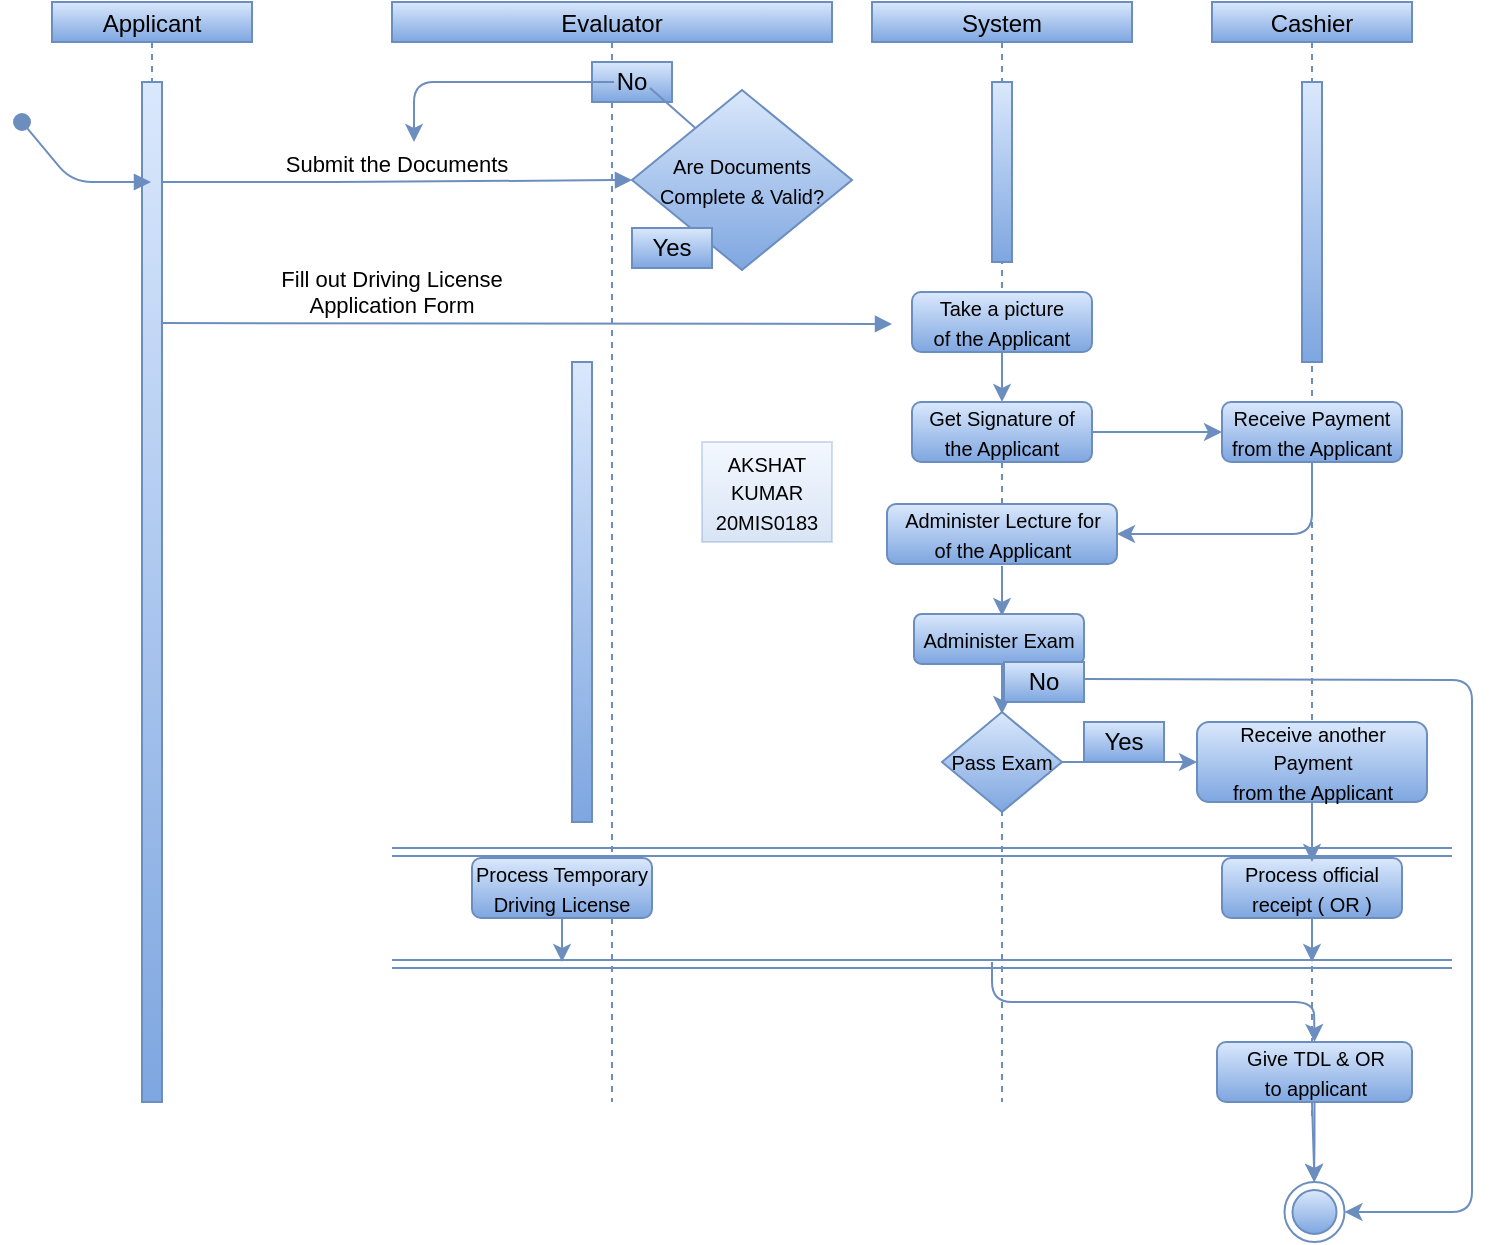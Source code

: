 <mxfile version="14.6.1" type="github">
  <diagram id="kgpKYQtTHZ0yAKxKKP6v" name="Page-1">
    <mxGraphModel dx="1952" dy="620" grid="1" gridSize="10" guides="1" tooltips="1" connect="1" arrows="1" fold="1" page="1" pageScale="1" pageWidth="850" pageHeight="1100" math="0" shadow="0">
      <root>
        <mxCell id="0" />
        <mxCell id="1" parent="0" />
        <mxCell id="3nuBFxr9cyL0pnOWT2aG-1" value="Applicant" style="shape=umlLifeline;perimeter=lifelinePerimeter;container=1;collapsible=0;recursiveResize=0;rounded=0;shadow=0;strokeWidth=1;size=20;gradientColor=#7ea6e0;fillColor=#dae8fc;strokeColor=#6c8ebf;" parent="1" vertex="1">
          <mxGeometry x="20" y="80" width="100" height="550" as="geometry" />
        </mxCell>
        <mxCell id="3nuBFxr9cyL0pnOWT2aG-2" value="" style="points=[];perimeter=orthogonalPerimeter;rounded=0;shadow=0;strokeWidth=1;gradientColor=#7ea6e0;fillColor=#dae8fc;strokeColor=#6c8ebf;" parent="3nuBFxr9cyL0pnOWT2aG-1" vertex="1">
          <mxGeometry x="45" y="40" width="10" height="510" as="geometry" />
        </mxCell>
        <mxCell id="3nuBFxr9cyL0pnOWT2aG-3" value="" style="verticalAlign=bottom;startArrow=oval;endArrow=block;startSize=8;shadow=0;strokeWidth=1;gradientColor=#7ea6e0;fillColor=#dae8fc;strokeColor=#6c8ebf;" parent="3nuBFxr9cyL0pnOWT2aG-1" target="3nuBFxr9cyL0pnOWT2aG-1" edge="1">
          <mxGeometry x="0.167" y="10" relative="1" as="geometry">
            <mxPoint x="-15" y="60" as="sourcePoint" />
            <Array as="points">
              <mxPoint x="10" y="90" />
            </Array>
            <mxPoint as="offset" />
          </mxGeometry>
        </mxCell>
        <mxCell id="3nuBFxr9cyL0pnOWT2aG-5" value="Evaluator" style="shape=umlLifeline;perimeter=lifelinePerimeter;container=1;collapsible=0;recursiveResize=0;rounded=0;shadow=0;strokeWidth=1;size=20;gradientColor=#7ea6e0;fillColor=#dae8fc;strokeColor=#6c8ebf;" parent="1" vertex="1">
          <mxGeometry x="190" y="80" width="220" height="550" as="geometry" />
        </mxCell>
        <mxCell id="X408Mn2ttRt8jRY1AywJ-10" value="&lt;font size=&quot;1&quot;&gt;Are Documents&lt;br&gt;Complete &amp;amp; Valid?&lt;br&gt;&lt;/font&gt;" style="rhombus;whiteSpace=wrap;html=1;gradientColor=#7ea6e0;fillColor=#dae8fc;strokeColor=#6c8ebf;" vertex="1" parent="3nuBFxr9cyL0pnOWT2aG-5">
          <mxGeometry x="120" y="44" width="110" height="90" as="geometry" />
        </mxCell>
        <mxCell id="X408Mn2ttRt8jRY1AywJ-8" value="" style="points=[];perimeter=orthogonalPerimeter;rounded=0;shadow=0;strokeWidth=1;gradientColor=#7ea6e0;fillColor=#dae8fc;strokeColor=#6c8ebf;" vertex="1" parent="3nuBFxr9cyL0pnOWT2aG-5">
          <mxGeometry x="90" y="180" width="10" height="230" as="geometry" />
        </mxCell>
        <mxCell id="X408Mn2ttRt8jRY1AywJ-11" value="Yes" style="text;html=1;strokeColor=#6c8ebf;fillColor=#dae8fc;align=center;verticalAlign=middle;whiteSpace=wrap;rounded=0;gradientColor=#7ea6e0;" vertex="1" parent="3nuBFxr9cyL0pnOWT2aG-5">
          <mxGeometry x="120" y="113" width="40" height="20" as="geometry" />
        </mxCell>
        <mxCell id="X408Mn2ttRt8jRY1AywJ-60" value="&lt;font style=&quot;font-size: 10px&quot;&gt;AKSHAT&lt;br&gt;KUMAR&lt;br&gt;20MIS0183&lt;/font&gt;" style="text;html=1;strokeColor=#6c8ebf;fillColor=#dae8fc;align=center;verticalAlign=middle;whiteSpace=wrap;rounded=0;labelBackgroundColor=none;gradientColor=#7ea6e0;opacity=30;" vertex="1" parent="3nuBFxr9cyL0pnOWT2aG-5">
          <mxGeometry x="155" y="220" width="65" height="50" as="geometry" />
        </mxCell>
        <mxCell id="3nuBFxr9cyL0pnOWT2aG-8" value=" Submit the Documents " style="verticalAlign=bottom;endArrow=block;shadow=0;strokeWidth=1;entryX=0;entryY=0.5;entryDx=0;entryDy=0;gradientColor=#7ea6e0;fillColor=#dae8fc;strokeColor=#6c8ebf;" parent="1" source="3nuBFxr9cyL0pnOWT2aG-2" target="X408Mn2ttRt8jRY1AywJ-10" edge="1">
          <mxGeometry relative="1" as="geometry">
            <mxPoint x="275" y="160" as="sourcePoint" />
            <mxPoint x="280" y="150.0" as="targetPoint" />
            <Array as="points">
              <mxPoint x="170" y="170" />
            </Array>
          </mxGeometry>
        </mxCell>
        <mxCell id="X408Mn2ttRt8jRY1AywJ-1" value="System" style="shape=umlLifeline;perimeter=lifelinePerimeter;container=1;collapsible=0;recursiveResize=0;rounded=0;shadow=0;strokeWidth=1;size=20;gradientColor=#7ea6e0;fillColor=#dae8fc;strokeColor=#6c8ebf;" vertex="1" parent="1">
          <mxGeometry x="430" y="80" width="130" height="550" as="geometry" />
        </mxCell>
        <mxCell id="X408Mn2ttRt8jRY1AywJ-4" value="" style="points=[];perimeter=orthogonalPerimeter;rounded=0;shadow=0;strokeWidth=1;gradientColor=#7ea6e0;fillColor=#dae8fc;strokeColor=#6c8ebf;" vertex="1" parent="X408Mn2ttRt8jRY1AywJ-1">
          <mxGeometry x="60" y="40" width="10" height="90" as="geometry" />
        </mxCell>
        <mxCell id="X408Mn2ttRt8jRY1AywJ-22" value="&lt;font face=&quot;helvetica&quot;&gt;&lt;span style=&quot;font-size: 10px;&quot;&gt;Administer Lecture for&lt;/span&gt;&lt;/font&gt;&lt;br style=&quot;color: rgb(0 , 0 , 0) ; font-family: &amp;quot;helvetica&amp;quot; ; font-size: 10px ; font-style: normal ; font-weight: 400 ; letter-spacing: normal ; text-align: center ; text-indent: 0px ; text-transform: none ; word-spacing: 0px&quot;&gt;&lt;span style=&quot;color: rgb(0, 0, 0); font-family: helvetica; font-size: 10px; font-style: normal; font-weight: 400; letter-spacing: normal; text-align: center; text-indent: 0px; text-transform: none; word-spacing: 0px; display: inline; float: none;&quot;&gt;of the Applicant&lt;/span&gt;" style="rounded=1;whiteSpace=wrap;html=1;gradientColor=#7ea6e0;fillColor=#dae8fc;strokeColor=#6c8ebf;labelBackgroundColor=none;" vertex="1" parent="X408Mn2ttRt8jRY1AywJ-1">
          <mxGeometry x="7.5" y="251" width="115" height="30" as="geometry" />
        </mxCell>
        <mxCell id="X408Mn2ttRt8jRY1AywJ-21" value="&lt;font size=&quot;1&quot;&gt;Get Signature of&lt;br&gt;the Applicant&lt;br&gt;&lt;/font&gt;" style="rounded=1;whiteSpace=wrap;html=1;gradientColor=#7ea6e0;fillColor=#dae8fc;strokeColor=#6c8ebf;" vertex="1" parent="X408Mn2ttRt8jRY1AywJ-1">
          <mxGeometry x="20" y="200" width="90" height="30" as="geometry" />
        </mxCell>
        <mxCell id="X408Mn2ttRt8jRY1AywJ-5" value="Cashier" style="shape=umlLifeline;perimeter=lifelinePerimeter;container=1;collapsible=0;recursiveResize=0;rounded=0;shadow=0;strokeWidth=1;size=20;gradientColor=#7ea6e0;fillColor=#dae8fc;strokeColor=#6c8ebf;" vertex="1" parent="1">
          <mxGeometry x="600" y="80" width="100" height="560" as="geometry" />
        </mxCell>
        <mxCell id="X408Mn2ttRt8jRY1AywJ-31" value="" style="points=[];perimeter=orthogonalPerimeter;rounded=0;shadow=0;strokeWidth=1;gradientColor=#7ea6e0;fillColor=#dae8fc;strokeColor=#6c8ebf;" vertex="1" parent="X408Mn2ttRt8jRY1AywJ-5">
          <mxGeometry x="45" y="40" width="10" height="140" as="geometry" />
        </mxCell>
        <mxCell id="X408Mn2ttRt8jRY1AywJ-28" value="&lt;font size=&quot;1&quot;&gt;Receive Payment&lt;br&gt;from the Applicant&lt;br&gt;&lt;/font&gt;" style="rounded=1;whiteSpace=wrap;html=1;gradientColor=#7ea6e0;fillColor=#dae8fc;strokeColor=#6c8ebf;" vertex="1" parent="X408Mn2ttRt8jRY1AywJ-5">
          <mxGeometry x="5" y="200" width="90" height="30" as="geometry" />
        </mxCell>
        <mxCell id="X408Mn2ttRt8jRY1AywJ-12" value="No" style="text;html=1;strokeColor=#6c8ebf;fillColor=#dae8fc;align=center;verticalAlign=middle;whiteSpace=wrap;rounded=0;gradientColor=#7ea6e0;" vertex="1" parent="1">
          <mxGeometry x="290" y="110" width="40" height="20" as="geometry" />
        </mxCell>
        <mxCell id="X408Mn2ttRt8jRY1AywJ-13" value="" style="endArrow=classic;html=1;gradientColor=#7ea6e0;fillColor=#dae8fc;strokeColor=#6c8ebf;" edge="1" parent="1">
          <mxGeometry width="50" height="50" relative="1" as="geometry">
            <mxPoint x="301" y="120" as="sourcePoint" />
            <mxPoint x="201" y="150" as="targetPoint" />
            <Array as="points">
              <mxPoint x="201" y="120" />
            </Array>
          </mxGeometry>
        </mxCell>
        <mxCell id="X408Mn2ttRt8jRY1AywJ-14" value="" style="endArrow=none;html=1;entryX=0.297;entryY=0.178;entryDx=0;entryDy=0;entryPerimeter=0;gradientColor=#7ea6e0;fillColor=#dae8fc;strokeColor=#6c8ebf;" edge="1" parent="1">
          <mxGeometry width="50" height="50" relative="1" as="geometry">
            <mxPoint x="319" y="123" as="sourcePoint" />
            <mxPoint x="341.67" y="143.02" as="targetPoint" />
          </mxGeometry>
        </mxCell>
        <mxCell id="X408Mn2ttRt8jRY1AywJ-15" value=" Fill out Driving License &#xa;Application Form" style="verticalAlign=bottom;endArrow=block;shadow=0;strokeWidth=1;gradientColor=#7ea6e0;fillColor=#dae8fc;strokeColor=#6c8ebf;" edge="1" parent="1">
          <mxGeometry x="-0.37" relative="1" as="geometry">
            <mxPoint x="75" y="240.5" as="sourcePoint" />
            <mxPoint x="440" y="241" as="targetPoint" />
            <Array as="points" />
            <mxPoint as="offset" />
          </mxGeometry>
        </mxCell>
        <mxCell id="X408Mn2ttRt8jRY1AywJ-20" value="&#xa;&#xa;&lt;span style=&quot;color: rgb(0, 0, 0); font-family: helvetica; font-size: 10px; font-style: normal; font-weight: 400; letter-spacing: normal; text-align: center; text-indent: 0px; text-transform: none; word-spacing: 0px; display: inline; float: none;&quot;&gt;Take a picture&lt;/span&gt;&lt;br style=&quot;color: rgb(0, 0, 0); font-family: helvetica; font-size: 10px; font-style: normal; font-weight: 400; letter-spacing: normal; text-align: center; text-indent: 0px; text-transform: none; word-spacing: 0px;&quot;&gt;&lt;span style=&quot;color: rgb(0, 0, 0); font-family: helvetica; font-size: 10px; font-style: normal; font-weight: 400; letter-spacing: normal; text-align: center; text-indent: 0px; text-transform: none; word-spacing: 0px; display: inline; float: none;&quot;&gt;of the Applicant&lt;/span&gt;&#xa;&#xa;" style="rounded=1;whiteSpace=wrap;html=1;gradientColor=#7ea6e0;fillColor=#dae8fc;strokeColor=#6c8ebf;labelBackgroundColor=none;" vertex="1" parent="1">
          <mxGeometry x="450" y="225" width="90" height="30" as="geometry" />
        </mxCell>
        <mxCell id="X408Mn2ttRt8jRY1AywJ-24" value="&lt;font size=&quot;1&quot;&gt;Process Temporary&lt;br&gt;Driving License&lt;br&gt;&lt;/font&gt;" style="rounded=1;whiteSpace=wrap;html=1;gradientColor=#7ea6e0;fillColor=#dae8fc;strokeColor=#6c8ebf;" vertex="1" parent="1">
          <mxGeometry x="230" y="508" width="90" height="30" as="geometry" />
        </mxCell>
        <mxCell id="X408Mn2ttRt8jRY1AywJ-58" value="" style="edgeStyle=orthogonalEdgeStyle;rounded=0;orthogonalLoop=1;jettySize=auto;html=1;gradientColor=#7ea6e0;fillColor=#dae8fc;strokeColor=#6c8ebf;" edge="1" parent="1" source="X408Mn2ttRt8jRY1AywJ-25">
          <mxGeometry relative="1" as="geometry">
            <mxPoint x="651" y="670" as="targetPoint" />
          </mxGeometry>
        </mxCell>
        <mxCell id="X408Mn2ttRt8jRY1AywJ-25" value="&lt;font size=&quot;1&quot;&gt;Give TDL &amp;amp; OR&lt;br&gt;to applicant&lt;br&gt;&lt;/font&gt;" style="rounded=1;whiteSpace=wrap;html=1;gradientColor=#7ea6e0;fillColor=#dae8fc;strokeColor=#6c8ebf;" vertex="1" parent="1">
          <mxGeometry x="602.5" y="600" width="97.5" height="30" as="geometry" />
        </mxCell>
        <mxCell id="X408Mn2ttRt8jRY1AywJ-27" value="&lt;span style=&quot;font-size: x-small&quot;&gt;Receive another Payment&lt;/span&gt;&lt;br style=&quot;font-size: x-small&quot;&gt;&lt;span style=&quot;font-size: x-small&quot;&gt;from the Applicant&lt;/span&gt;" style="rounded=1;whiteSpace=wrap;html=1;gradientColor=#7ea6e0;fillColor=#dae8fc;strokeColor=#6c8ebf;" vertex="1" parent="1">
          <mxGeometry x="592.5" y="440" width="115" height="40" as="geometry" />
        </mxCell>
        <mxCell id="X408Mn2ttRt8jRY1AywJ-26" value="&lt;font size=&quot;1&quot;&gt;Process official&lt;br&gt;receipt ( OR )&lt;br&gt;&lt;/font&gt;" style="rounded=1;whiteSpace=wrap;html=1;gradientColor=#7ea6e0;fillColor=#dae8fc;strokeColor=#6c8ebf;" vertex="1" parent="1">
          <mxGeometry x="605" y="508" width="90" height="30" as="geometry" />
        </mxCell>
        <mxCell id="X408Mn2ttRt8jRY1AywJ-35" style="edgeStyle=orthogonalEdgeStyle;rounded=0;orthogonalLoop=1;jettySize=auto;html=1;exitX=0.5;exitY=1;exitDx=0;exitDy=0;gradientColor=#7ea6e0;fillColor=#dae8fc;strokeColor=#6c8ebf;" edge="1" parent="1" source="X408Mn2ttRt8jRY1AywJ-26" target="X408Mn2ttRt8jRY1AywJ-26">
          <mxGeometry relative="1" as="geometry" />
        </mxCell>
        <mxCell id="X408Mn2ttRt8jRY1AywJ-36" value="" style="endArrow=classic;html=1;exitX=0.5;exitY=1;exitDx=0;exitDy=0;gradientColor=#7ea6e0;fillColor=#dae8fc;strokeColor=#6c8ebf;" edge="1" parent="1" source="X408Mn2ttRt8jRY1AywJ-20" target="X408Mn2ttRt8jRY1AywJ-21">
          <mxGeometry width="50" height="50" relative="1" as="geometry">
            <mxPoint x="420" y="260" as="sourcePoint" />
            <mxPoint x="420" y="290" as="targetPoint" />
          </mxGeometry>
        </mxCell>
        <mxCell id="X408Mn2ttRt8jRY1AywJ-38" value="" style="endArrow=classic;html=1;exitX=0.5;exitY=1;exitDx=0;exitDy=0;gradientColor=#7ea6e0;fillColor=#dae8fc;strokeColor=#6c8ebf;" edge="1" parent="1">
          <mxGeometry width="50" height="50" relative="1" as="geometry">
            <mxPoint x="495" y="362" as="sourcePoint" />
            <mxPoint x="495" y="387" as="targetPoint" />
          </mxGeometry>
        </mxCell>
        <mxCell id="X408Mn2ttRt8jRY1AywJ-23" value="&lt;font size=&quot;1&quot;&gt;Administer Exam&lt;/font&gt;" style="rounded=1;whiteSpace=wrap;html=1;gradientColor=#7ea6e0;fillColor=#dae8fc;strokeColor=#6c8ebf;" vertex="1" parent="1">
          <mxGeometry x="451" y="386" width="85" height="25" as="geometry" />
        </mxCell>
        <mxCell id="X408Mn2ttRt8jRY1AywJ-39" value="" style="endArrow=classic;html=1;entryX=0;entryY=0.5;entryDx=0;entryDy=0;exitX=1;exitY=0.5;exitDx=0;exitDy=0;gradientColor=#7ea6e0;fillColor=#dae8fc;strokeColor=#6c8ebf;" edge="1" parent="1" source="X408Mn2ttRt8jRY1AywJ-21" target="X408Mn2ttRt8jRY1AywJ-28">
          <mxGeometry width="50" height="50" relative="1" as="geometry">
            <mxPoint x="350" y="470" as="sourcePoint" />
            <mxPoint x="400" y="470" as="targetPoint" />
            <Array as="points" />
          </mxGeometry>
        </mxCell>
        <mxCell id="X408Mn2ttRt8jRY1AywJ-40" value="" style="endArrow=classic;html=1;exitX=0.5;exitY=1;exitDx=0;exitDy=0;entryX=1;entryY=0.5;entryDx=0;entryDy=0;gradientColor=#7ea6e0;fillColor=#dae8fc;strokeColor=#6c8ebf;" edge="1" parent="1" source="X408Mn2ttRt8jRY1AywJ-28" target="X408Mn2ttRt8jRY1AywJ-22">
          <mxGeometry width="50" height="50" relative="1" as="geometry">
            <mxPoint x="350" y="470" as="sourcePoint" />
            <mxPoint x="400" y="420" as="targetPoint" />
            <Array as="points">
              <mxPoint x="650" y="346" />
            </Array>
          </mxGeometry>
        </mxCell>
        <mxCell id="X408Mn2ttRt8jRY1AywJ-41" value="" style="shape=link;html=1;gradientColor=#7ea6e0;fillColor=#dae8fc;strokeColor=#6c8ebf;" edge="1" parent="1">
          <mxGeometry width="100" relative="1" as="geometry">
            <mxPoint x="190" y="505" as="sourcePoint" />
            <mxPoint x="720" y="505" as="targetPoint" />
            <Array as="points">
              <mxPoint x="340" y="505" />
            </Array>
          </mxGeometry>
        </mxCell>
        <mxCell id="X408Mn2ttRt8jRY1AywJ-42" value="" style="shape=link;html=1;gradientColor=#7ea6e0;fillColor=#dae8fc;strokeColor=#6c8ebf;" edge="1" parent="1">
          <mxGeometry width="100" relative="1" as="geometry">
            <mxPoint x="190" y="561" as="sourcePoint" />
            <mxPoint x="720" y="561" as="targetPoint" />
          </mxGeometry>
        </mxCell>
        <mxCell id="X408Mn2ttRt8jRY1AywJ-43" value="&lt;font style=&quot;font-size: 10px&quot;&gt;Pass Exam&lt;/font&gt;" style="rhombus;whiteSpace=wrap;html=1;gradientColor=#7ea6e0;fillColor=#dae8fc;strokeColor=#6c8ebf;" vertex="1" parent="1">
          <mxGeometry x="465" y="435" width="60" height="50" as="geometry" />
        </mxCell>
        <mxCell id="X408Mn2ttRt8jRY1AywJ-45" value="" style="endArrow=classic;html=1;exitX=0.5;exitY=1;exitDx=0;exitDy=0;gradientColor=#7ea6e0;fillColor=#dae8fc;strokeColor=#6c8ebf;" edge="1" parent="1">
          <mxGeometry width="50" height="50" relative="1" as="geometry">
            <mxPoint x="495" y="411" as="sourcePoint" />
            <mxPoint x="495" y="436" as="targetPoint" />
          </mxGeometry>
        </mxCell>
        <mxCell id="X408Mn2ttRt8jRY1AywJ-46" value="No" style="text;html=1;strokeColor=#6c8ebf;fillColor=#dae8fc;align=center;verticalAlign=middle;whiteSpace=wrap;rounded=0;gradientColor=#7ea6e0;" vertex="1" parent="1">
          <mxGeometry x="496" y="410" width="40" height="20" as="geometry" />
        </mxCell>
        <mxCell id="X408Mn2ttRt8jRY1AywJ-47" value="Yes" style="text;html=1;strokeColor=#6c8ebf;fillColor=#dae8fc;align=center;verticalAlign=middle;whiteSpace=wrap;rounded=0;gradientColor=#7ea6e0;" vertex="1" parent="1">
          <mxGeometry x="536" y="440" width="40" height="20" as="geometry" />
        </mxCell>
        <mxCell id="X408Mn2ttRt8jRY1AywJ-48" value="" style="endArrow=classic;html=1;entryX=0;entryY=0.5;entryDx=0;entryDy=0;exitX=1;exitY=0.5;exitDx=0;exitDy=0;gradientColor=#7ea6e0;fillColor=#dae8fc;strokeColor=#6c8ebf;" edge="1" parent="1" source="X408Mn2ttRt8jRY1AywJ-43" target="X408Mn2ttRt8jRY1AywJ-27">
          <mxGeometry width="50" height="50" relative="1" as="geometry">
            <mxPoint x="350" y="510" as="sourcePoint" />
            <mxPoint x="400" y="460" as="targetPoint" />
          </mxGeometry>
        </mxCell>
        <mxCell id="X408Mn2ttRt8jRY1AywJ-50" value="" style="ellipse;html=1;shape=endState;fillColor=#dae8fc;strokeColor=#6c8ebf;gradientColor=#7ea6e0;" vertex="1" parent="1">
          <mxGeometry x="636.25" y="670" width="30" height="30" as="geometry" />
        </mxCell>
        <mxCell id="X408Mn2ttRt8jRY1AywJ-51" value="" style="endArrow=classic;html=1;exitX=0.5;exitY=1;exitDx=0;exitDy=0;gradientColor=#7ea6e0;fillColor=#dae8fc;strokeColor=#6c8ebf;" edge="1" parent="1" source="X408Mn2ttRt8jRY1AywJ-24">
          <mxGeometry width="50" height="50" relative="1" as="geometry">
            <mxPoint x="505" y="372" as="sourcePoint" />
            <mxPoint x="275" y="560" as="targetPoint" />
          </mxGeometry>
        </mxCell>
        <mxCell id="X408Mn2ttRt8jRY1AywJ-52" value="" style="endArrow=classic;html=1;exitX=0.5;exitY=1;exitDx=0;exitDy=0;gradientColor=#7ea6e0;fillColor=#dae8fc;strokeColor=#6c8ebf;" edge="1" parent="1" source="X408Mn2ttRt8jRY1AywJ-27">
          <mxGeometry width="50" height="50" relative="1" as="geometry">
            <mxPoint x="515" y="382" as="sourcePoint" />
            <mxPoint x="650" y="510" as="targetPoint" />
          </mxGeometry>
        </mxCell>
        <mxCell id="X408Mn2ttRt8jRY1AywJ-53" value="" style="endArrow=classic;html=1;gradientColor=#7ea6e0;fillColor=#dae8fc;strokeColor=#6c8ebf;" edge="1" parent="1">
          <mxGeometry width="50" height="50" relative="1" as="geometry">
            <mxPoint x="650" y="540" as="sourcePoint" />
            <mxPoint x="650" y="560" as="targetPoint" />
          </mxGeometry>
        </mxCell>
        <mxCell id="X408Mn2ttRt8jRY1AywJ-56" value="" style="endArrow=classic;html=1;entryX=0.5;entryY=0;entryDx=0;entryDy=0;gradientColor=#7ea6e0;fillColor=#dae8fc;strokeColor=#6c8ebf;" edge="1" parent="1" target="X408Mn2ttRt8jRY1AywJ-25">
          <mxGeometry width="50" height="50" relative="1" as="geometry">
            <mxPoint x="490" y="560" as="sourcePoint" />
            <mxPoint x="400" y="480" as="targetPoint" />
            <Array as="points">
              <mxPoint x="490" y="580" />
              <mxPoint x="570" y="580" />
              <mxPoint x="651" y="580" />
            </Array>
          </mxGeometry>
        </mxCell>
        <mxCell id="X408Mn2ttRt8jRY1AywJ-57" value="" style="endArrow=classic;html=1;entryX=0.5;entryY=0;entryDx=0;entryDy=0;gradientColor=#7ea6e0;fillColor=#dae8fc;strokeColor=#6c8ebf;" edge="1" parent="1" target="X408Mn2ttRt8jRY1AywJ-50">
          <mxGeometry width="50" height="50" relative="1" as="geometry">
            <mxPoint x="650" y="630" as="sourcePoint" />
            <mxPoint x="700" y="580" as="targetPoint" />
          </mxGeometry>
        </mxCell>
        <mxCell id="X408Mn2ttRt8jRY1AywJ-59" value="" style="endArrow=classic;html=1;entryX=1;entryY=0.5;entryDx=0;entryDy=0;gradientColor=#7ea6e0;fillColor=#dae8fc;strokeColor=#6c8ebf;" edge="1" parent="1" target="X408Mn2ttRt8jRY1AywJ-50">
          <mxGeometry width="50" height="50" relative="1" as="geometry">
            <mxPoint x="536" y="418.5" as="sourcePoint" />
            <mxPoint x="745" y="709" as="targetPoint" />
            <Array as="points">
              <mxPoint x="730" y="419" />
              <mxPoint x="730" y="685" />
            </Array>
          </mxGeometry>
        </mxCell>
      </root>
    </mxGraphModel>
  </diagram>
</mxfile>
